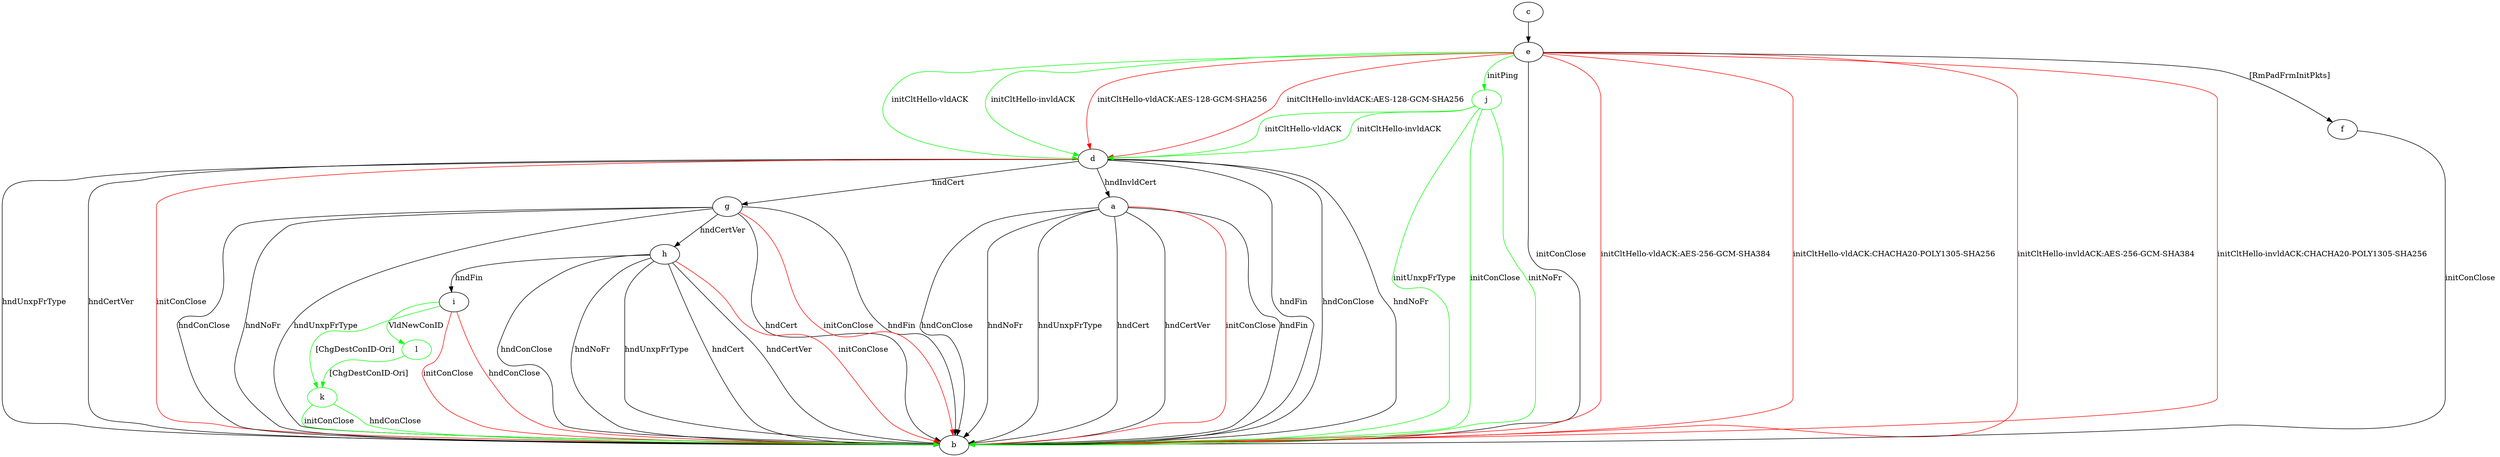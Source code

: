 digraph "" {
	a -> b	[key=0,
		label="hndFin "];
	a -> b	[key=1,
		label="hndConClose "];
	a -> b	[key=2,
		label="hndNoFr "];
	a -> b	[key=3,
		label="hndUnxpFrType "];
	a -> b	[key=4,
		label="hndCert "];
	a -> b	[key=5,
		label="hndCertVer "];
	a -> b	[key=6,
		color=red,
		label="initConClose "];
	c -> e	[key=0];
	d -> a	[key=0,
		label="hndInvldCert "];
	d -> b	[key=0,
		label="hndFin "];
	d -> b	[key=1,
		label="hndConClose "];
	d -> b	[key=2,
		label="hndNoFr "];
	d -> b	[key=3,
		label="hndUnxpFrType "];
	d -> b	[key=4,
		label="hndCertVer "];
	d -> b	[key=5,
		color=red,
		label="initConClose "];
	d -> g	[key=0,
		label="hndCert "];
	e -> b	[key=0,
		label="initConClose "];
	e -> b	[key=1,
		color=red,
		label="initCltHello-vldACK:AES-256-GCM-SHA384 "];
	e -> b	[key=2,
		color=red,
		label="initCltHello-vldACK:CHACHA20-POLY1305-SHA256 "];
	e -> b	[key=3,
		color=red,
		label="initCltHello-invldACK:AES-256-GCM-SHA384 "];
	e -> b	[key=4,
		color=red,
		label="initCltHello-invldACK:CHACHA20-POLY1305-SHA256 "];
	e -> d	[key=0,
		color=green,
		label="initCltHello-vldACK "];
	e -> d	[key=1,
		color=green,
		label="initCltHello-invldACK "];
	e -> d	[key=2,
		color=red,
		label="initCltHello-vldACK:AES-128-GCM-SHA256 "];
	e -> d	[key=3,
		color=red,
		label="initCltHello-invldACK:AES-128-GCM-SHA256 "];
	e -> f	[key=0,
		label="[RmPadFrmInitPkts] "];
	j	[color=green];
	e -> j	[key=0,
		color=green,
		label="initPing "];
	f -> b	[key=0,
		label="initConClose "];
	g -> b	[key=0,
		label="hndFin "];
	g -> b	[key=1,
		label="hndConClose "];
	g -> b	[key=2,
		label="hndNoFr "];
	g -> b	[key=3,
		label="hndUnxpFrType "];
	g -> b	[key=4,
		label="hndCert "];
	g -> b	[key=5,
		color=red,
		label="initConClose "];
	g -> h	[key=0,
		label="hndCertVer "];
	h -> b	[key=0,
		label="hndConClose "];
	h -> b	[key=1,
		label="hndNoFr "];
	h -> b	[key=2,
		label="hndUnxpFrType "];
	h -> b	[key=3,
		label="hndCert "];
	h -> b	[key=4,
		label="hndCertVer "];
	h -> b	[key=5,
		color=red,
		label="initConClose "];
	h -> i	[key=0,
		label="hndFin "];
	i -> b	[key=0,
		color=red,
		label="initConClose "];
	i -> b	[key=1,
		color=red,
		label="hndConClose "];
	k	[color=green];
	i -> k	[key=0,
		color=green,
		label="[ChgDestConID-Ori] "];
	l	[color=green];
	i -> l	[key=0,
		color=green,
		label="VldNewConID "];
	j -> b	[key=0,
		color=green,
		label="initConClose "];
	j -> b	[key=1,
		color=green,
		label="initNoFr "];
	j -> b	[key=2,
		color=green,
		label="initUnxpFrType "];
	j -> d	[key=0,
		color=green,
		label="initCltHello-vldACK "];
	j -> d	[key=1,
		color=green,
		label="initCltHello-invldACK "];
	k -> b	[key=0,
		color=green,
		label="initConClose "];
	k -> b	[key=1,
		color=green,
		label="hndConClose "];
	l -> k	[key=0,
		color=green,
		label="[ChgDestConID-Ori] "];
}
